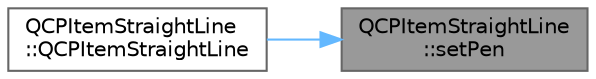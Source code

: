 digraph "QCPItemStraightLine::setPen"
{
 // LATEX_PDF_SIZE
  bgcolor="transparent";
  edge [fontname=Helvetica,fontsize=10,labelfontname=Helvetica,labelfontsize=10];
  node [fontname=Helvetica,fontsize=10,shape=box,height=0.2,width=0.4];
  rankdir="RL";
  Node1 [label="QCPItemStraightLine\l::setPen",height=0.2,width=0.4,color="gray40", fillcolor="grey60", style="filled", fontcolor="black",tooltip=" "];
  Node1 -> Node2 [dir="back",color="steelblue1",style="solid"];
  Node2 [label="QCPItemStraightLine\l::QCPItemStraightLine",height=0.2,width=0.4,color="grey40", fillcolor="white", style="filled",URL="$class_q_c_p_item_straight_line.html#a41fd2e1f006983449eca9830930c3b10",tooltip=" "];
}
